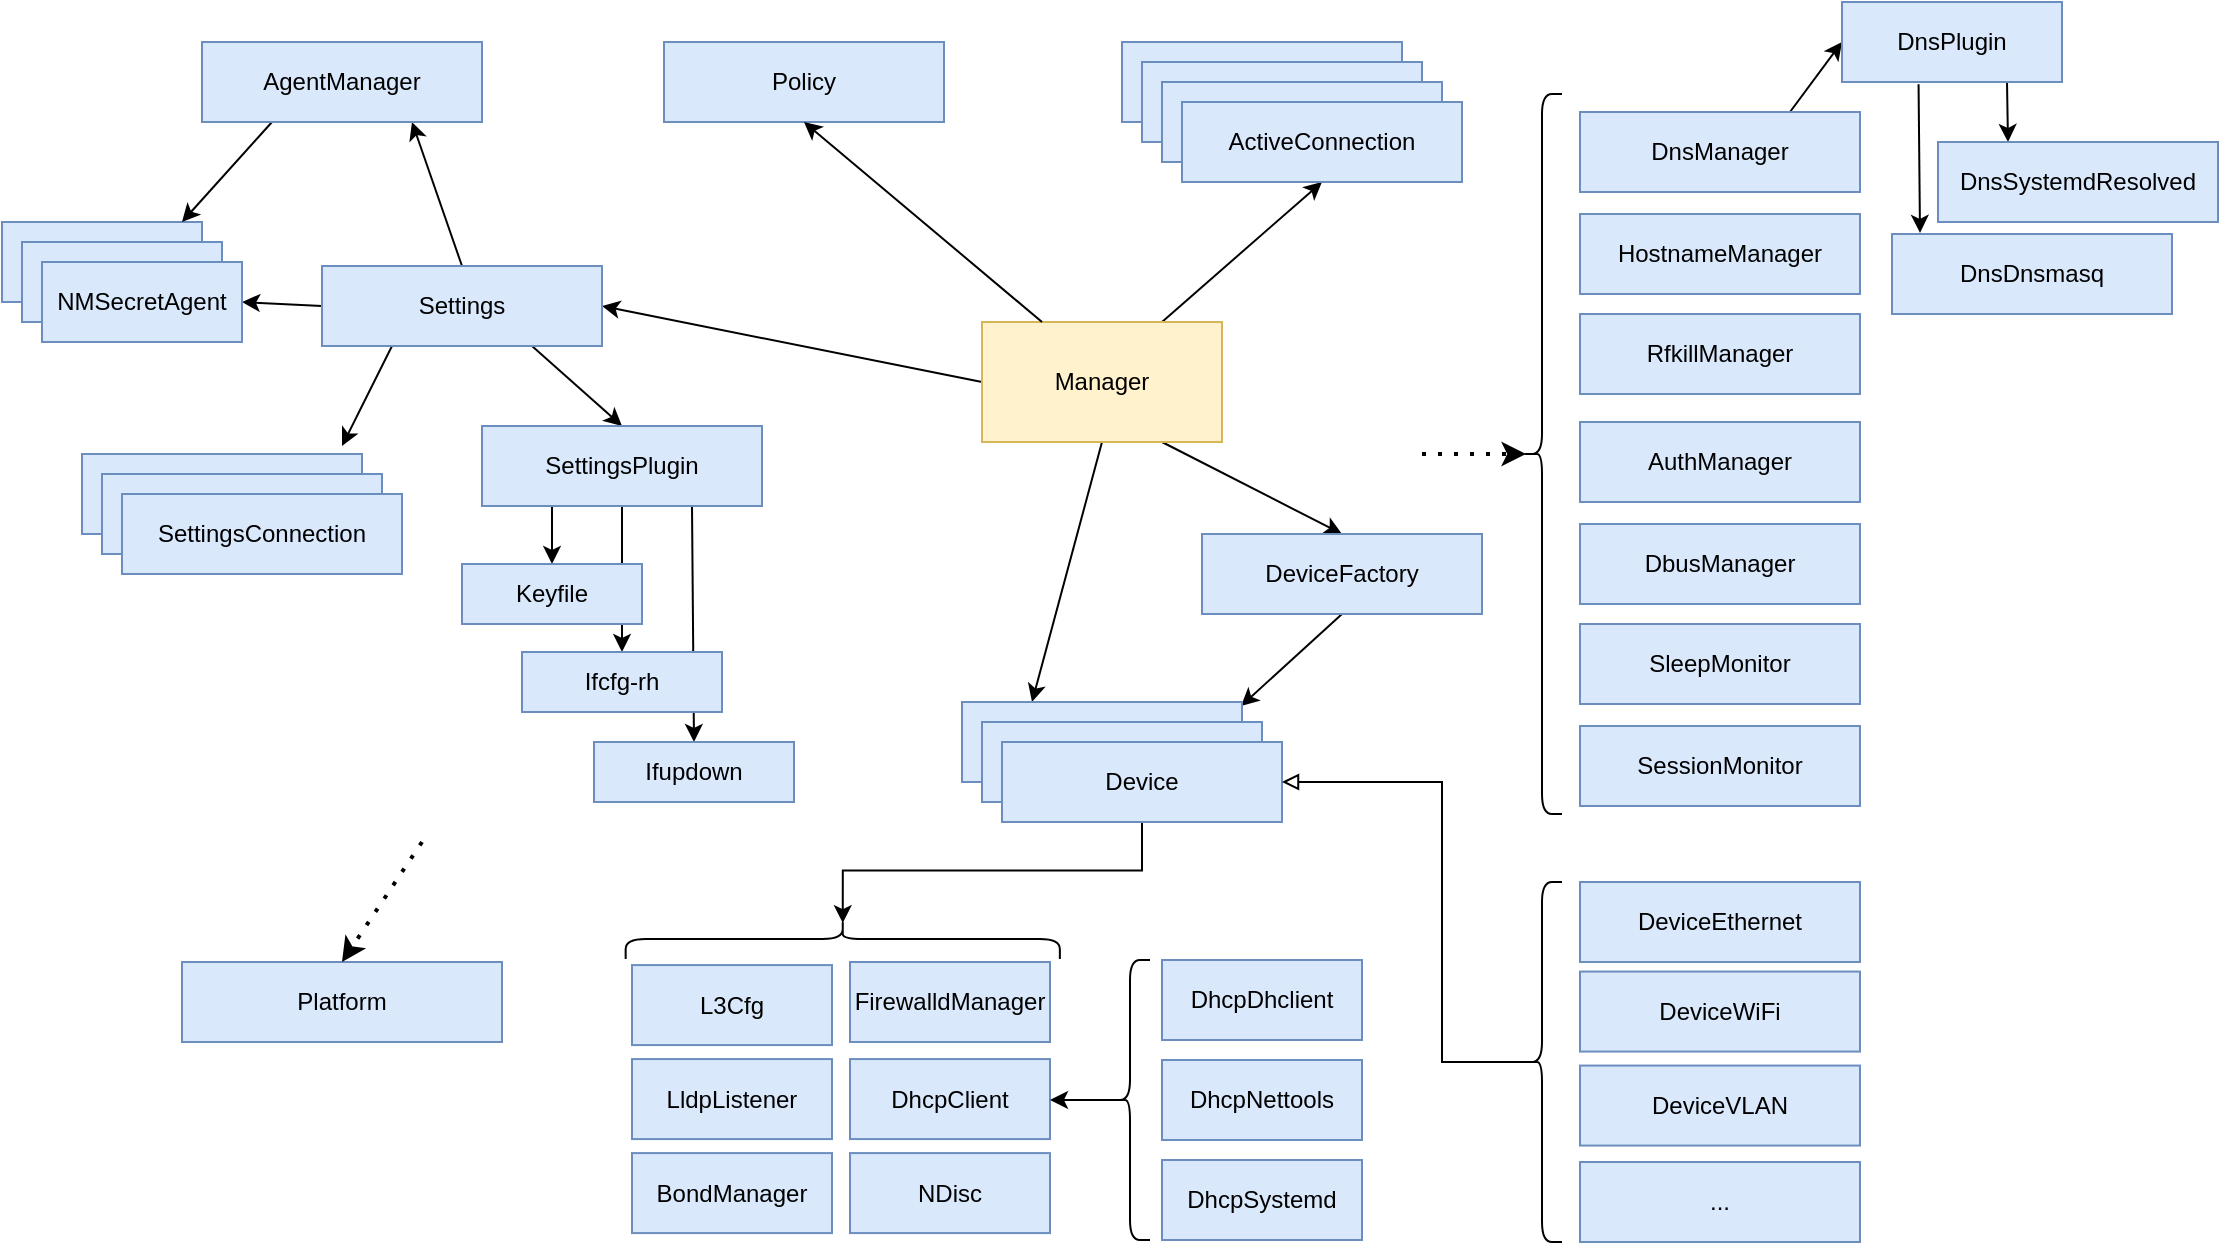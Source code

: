 <mxfile version="21.3.5" type="device">
  <diagram name="Page-1" id="k2zOC9XmYpEz0HNFKLcK">
    <mxGraphModel dx="1499" dy="755" grid="1" gridSize="10" guides="1" tooltips="1" connect="1" arrows="1" fold="1" page="1" pageScale="1" pageWidth="1169" pageHeight="1654" math="0" shadow="0">
      <root>
        <mxCell id="0" />
        <mxCell id="1" parent="0" />
        <mxCell id="iPdrRtlw78q6A_erutjM-63" style="rounded=0;orthogonalLoop=1;jettySize=auto;html=1;exitX=0;exitY=0.5;exitDx=0;exitDy=0;entryX=1;entryY=0.5;entryDx=0;entryDy=0;" parent="1" source="iPdrRtlw78q6A_erutjM-1" target="iPdrRtlw78q6A_erutjM-6" edge="1">
          <mxGeometry relative="1" as="geometry" />
        </mxCell>
        <mxCell id="iPdrRtlw78q6A_erutjM-65" style="rounded=0;orthogonalLoop=1;jettySize=auto;html=1;exitX=0.5;exitY=1;exitDx=0;exitDy=0;entryX=0.25;entryY=0;entryDx=0;entryDy=0;" parent="1" source="iPdrRtlw78q6A_erutjM-1" target="iPdrRtlw78q6A_erutjM-56" edge="1">
          <mxGeometry relative="1" as="geometry">
            <mxPoint x="865" y="650" as="targetPoint" />
          </mxGeometry>
        </mxCell>
        <mxCell id="iPdrRtlw78q6A_erutjM-67" style="rounded=0;orthogonalLoop=1;jettySize=auto;html=1;exitX=0.75;exitY=0;exitDx=0;exitDy=0;entryX=0.5;entryY=1;entryDx=0;entryDy=0;" parent="1" source="iPdrRtlw78q6A_erutjM-1" target="iPdrRtlw78q6A_erutjM-20" edge="1">
          <mxGeometry relative="1" as="geometry" />
        </mxCell>
        <mxCell id="iPdrRtlw78q6A_erutjM-68" style="rounded=0;orthogonalLoop=1;jettySize=auto;html=1;exitX=0.75;exitY=1;exitDx=0;exitDy=0;entryX=0.5;entryY=0;entryDx=0;entryDy=0;" parent="1" source="iPdrRtlw78q6A_erutjM-1" target="iPdrRtlw78q6A_erutjM-42" edge="1">
          <mxGeometry relative="1" as="geometry" />
        </mxCell>
        <mxCell id="iPdrRtlw78q6A_erutjM-1" value="Manager" style="rounded=0;whiteSpace=wrap;html=1;fillColor=#fff2cc;strokeColor=#d6b656;" parent="1" vertex="1">
          <mxGeometry x="760" y="420" width="120" height="60" as="geometry" />
        </mxCell>
        <mxCell id="iPdrRtlw78q6A_erutjM-70" style="rounded=0;orthogonalLoop=1;jettySize=auto;html=1;exitX=0.75;exitY=1;exitDx=0;exitDy=0;entryX=0.5;entryY=0;entryDx=0;entryDy=0;" parent="1" source="iPdrRtlw78q6A_erutjM-6" target="iPdrRtlw78q6A_erutjM-45" edge="1">
          <mxGeometry relative="1" as="geometry" />
        </mxCell>
        <mxCell id="iPdrRtlw78q6A_erutjM-77" style="rounded=0;orthogonalLoop=1;jettySize=auto;html=1;exitX=0.25;exitY=1;exitDx=0;exitDy=0;entryX=1;entryY=0;entryDx=0;entryDy=0;" parent="1" source="iPdrRtlw78q6A_erutjM-6" edge="1">
          <mxGeometry relative="1" as="geometry">
            <mxPoint x="440" y="482" as="targetPoint" />
          </mxGeometry>
        </mxCell>
        <mxCell id="iPdrRtlw78q6A_erutjM-95" style="rounded=0;orthogonalLoop=1;jettySize=auto;html=1;exitX=0;exitY=0.5;exitDx=0;exitDy=0;entryX=1;entryY=0.5;entryDx=0;entryDy=0;" parent="1" source="iPdrRtlw78q6A_erutjM-6" target="iPdrRtlw78q6A_erutjM-92" edge="1">
          <mxGeometry relative="1" as="geometry" />
        </mxCell>
        <mxCell id="QsOSWD6k7liXDyBiQe3i-2" style="rounded=0;orthogonalLoop=1;jettySize=auto;html=1;exitX=0.5;exitY=0;exitDx=0;exitDy=0;entryX=0.75;entryY=1;entryDx=0;entryDy=0;" parent="1" source="iPdrRtlw78q6A_erutjM-6" target="QsOSWD6k7liXDyBiQe3i-1" edge="1">
          <mxGeometry relative="1" as="geometry">
            <mxPoint x="480" y="370" as="targetPoint" />
          </mxGeometry>
        </mxCell>
        <mxCell id="iPdrRtlw78q6A_erutjM-6" value="Settings" style="rounded=0;whiteSpace=wrap;html=1;fillColor=#dae8fc;strokeColor=#6c8ebf;" parent="1" vertex="1">
          <mxGeometry x="430" y="392" width="140" height="40" as="geometry" />
        </mxCell>
        <mxCell id="iPdrRtlw78q6A_erutjM-9" value="SettingsConnection" style="rounded=0;whiteSpace=wrap;html=1;fillColor=#dae8fc;strokeColor=#6c8ebf;" parent="1" vertex="1">
          <mxGeometry x="310" y="486" width="140" height="40" as="geometry" />
        </mxCell>
        <mxCell id="iPdrRtlw78q6A_erutjM-10" value="SettingsConnection" style="rounded=0;whiteSpace=wrap;html=1;fillColor=#dae8fc;strokeColor=#6c8ebf;" parent="1" vertex="1">
          <mxGeometry x="320" y="496" width="140" height="40" as="geometry" />
        </mxCell>
        <mxCell id="iPdrRtlw78q6A_erutjM-11" value="SettingsConnection" style="rounded=0;whiteSpace=wrap;html=1;fillColor=#dae8fc;strokeColor=#6c8ebf;" parent="1" vertex="1">
          <mxGeometry x="330" y="506" width="140" height="40" as="geometry" />
        </mxCell>
        <mxCell id="iPdrRtlw78q6A_erutjM-14" value="&lt;div&gt;Policy&lt;/div&gt;" style="rounded=0;whiteSpace=wrap;html=1;fillColor=#dae8fc;strokeColor=#6c8ebf;" parent="1" vertex="1">
          <mxGeometry x="601" y="280" width="140" height="40" as="geometry" />
        </mxCell>
        <mxCell id="iPdrRtlw78q6A_erutjM-15" value="Platform" style="rounded=0;whiteSpace=wrap;html=1;fillColor=#dae8fc;strokeColor=#6c8ebf;" parent="1" vertex="1">
          <mxGeometry x="360" y="740" width="160" height="40" as="geometry" />
        </mxCell>
        <mxCell id="iPdrRtlw78q6A_erutjM-17" value="ActiveConnection" style="rounded=0;whiteSpace=wrap;html=1;fillColor=#dae8fc;strokeColor=#6c8ebf;" parent="1" vertex="1">
          <mxGeometry x="830" y="280" width="140" height="40" as="geometry" />
        </mxCell>
        <mxCell id="iPdrRtlw78q6A_erutjM-18" value="ActiveConnection" style="rounded=0;whiteSpace=wrap;html=1;fillColor=#dae8fc;strokeColor=#6c8ebf;" parent="1" vertex="1">
          <mxGeometry x="840" y="290" width="140" height="40" as="geometry" />
        </mxCell>
        <mxCell id="iPdrRtlw78q6A_erutjM-19" value="ActiveConnection" style="rounded=0;whiteSpace=wrap;html=1;fillColor=#dae8fc;strokeColor=#6c8ebf;" parent="1" vertex="1">
          <mxGeometry x="850" y="300" width="140" height="40" as="geometry" />
        </mxCell>
        <mxCell id="iPdrRtlw78q6A_erutjM-20" value="ActiveConnection" style="rounded=0;whiteSpace=wrap;html=1;fillColor=#dae8fc;strokeColor=#6c8ebf;" parent="1" vertex="1">
          <mxGeometry x="860" y="310" width="140" height="40" as="geometry" />
        </mxCell>
        <mxCell id="iPdrRtlw78q6A_erutjM-82" style="rounded=0;orthogonalLoop=1;jettySize=auto;html=1;exitX=0.75;exitY=1;exitDx=0;exitDy=0;entryX=0.25;entryY=0;entryDx=0;entryDy=0;" parent="1" source="xCeQDJBRfkX65UmuQ1iu-15" target="iPdrRtlw78q6A_erutjM-49" edge="1">
          <mxGeometry relative="1" as="geometry" />
        </mxCell>
        <mxCell id="iPdrRtlw78q6A_erutjM-84" style="rounded=0;orthogonalLoop=1;jettySize=auto;html=1;exitX=0.348;exitY=1.029;exitDx=0;exitDy=0;entryX=0.1;entryY=-0.014;entryDx=0;entryDy=0;entryPerimeter=0;exitPerimeter=0;" parent="1" source="xCeQDJBRfkX65UmuQ1iu-15" target="iPdrRtlw78q6A_erutjM-50" edge="1">
          <mxGeometry relative="1" as="geometry">
            <mxPoint x="1230" y="300" as="sourcePoint" />
            <mxPoint x="1231.94" y="378" as="targetPoint" />
          </mxGeometry>
        </mxCell>
        <mxCell id="xCeQDJBRfkX65UmuQ1iu-19" style="rounded=0;orthogonalLoop=1;jettySize=auto;html=1;exitX=0.75;exitY=0;exitDx=0;exitDy=0;entryX=0;entryY=0.5;entryDx=0;entryDy=0;" edge="1" parent="1" source="iPdrRtlw78q6A_erutjM-30" target="xCeQDJBRfkX65UmuQ1iu-15">
          <mxGeometry relative="1" as="geometry" />
        </mxCell>
        <mxCell id="iPdrRtlw78q6A_erutjM-30" value="DnsManager" style="rounded=0;whiteSpace=wrap;html=1;fillColor=#dae8fc;strokeColor=#6c8ebf;" parent="1" vertex="1">
          <mxGeometry x="1059" y="315" width="140" height="40" as="geometry" />
        </mxCell>
        <mxCell id="iPdrRtlw78q6A_erutjM-31" value="HostnameManager" style="rounded=0;whiteSpace=wrap;html=1;fillColor=#dae8fc;strokeColor=#6c8ebf;" parent="1" vertex="1">
          <mxGeometry x="1059" y="366" width="140" height="40" as="geometry" />
        </mxCell>
        <mxCell id="iPdrRtlw78q6A_erutjM-32" value="&lt;div&gt;FirewalldManager&lt;/div&gt;" style="rounded=0;whiteSpace=wrap;html=1;fillColor=#dae8fc;strokeColor=#6c8ebf;" parent="1" vertex="1">
          <mxGeometry x="694" y="740.0" width="100" height="40" as="geometry" />
        </mxCell>
        <mxCell id="iPdrRtlw78q6A_erutjM-34" value="SleepMonitor" style="rounded=0;whiteSpace=wrap;html=1;fillColor=#dae8fc;strokeColor=#6c8ebf;" parent="1" vertex="1">
          <mxGeometry x="1059" y="571" width="140" height="40" as="geometry" />
        </mxCell>
        <mxCell id="iPdrRtlw78q6A_erutjM-35" value="SessionMonitor" style="rounded=0;whiteSpace=wrap;html=1;fillColor=#dae8fc;strokeColor=#6c8ebf;" parent="1" vertex="1">
          <mxGeometry x="1059" y="622" width="140" height="40" as="geometry" />
        </mxCell>
        <mxCell id="iPdrRtlw78q6A_erutjM-36" value="&lt;div&gt;RfkillManager&lt;/div&gt;" style="rounded=0;whiteSpace=wrap;html=1;fillColor=#dae8fc;strokeColor=#6c8ebf;" parent="1" vertex="1">
          <mxGeometry x="1059" y="416" width="140" height="40" as="geometry" />
        </mxCell>
        <mxCell id="iPdrRtlw78q6A_erutjM-38" value="AuthManager" style="rounded=0;whiteSpace=wrap;html=1;fillColor=#dae8fc;strokeColor=#6c8ebf;" parent="1" vertex="1">
          <mxGeometry x="1059" y="470" width="140" height="40" as="geometry" />
        </mxCell>
        <mxCell id="iPdrRtlw78q6A_erutjM-39" value="DbusManager" style="rounded=0;whiteSpace=wrap;html=1;fillColor=#dae8fc;strokeColor=#6c8ebf;" parent="1" vertex="1">
          <mxGeometry x="1059" y="521" width="140" height="40" as="geometry" />
        </mxCell>
        <mxCell id="iPdrRtlw78q6A_erutjM-69" style="rounded=0;orthogonalLoop=1;jettySize=auto;html=1;exitX=0.5;exitY=1;exitDx=0;exitDy=0;entryX=0.925;entryY=-0.075;entryDx=0;entryDy=0;entryPerimeter=0;" parent="1" source="iPdrRtlw78q6A_erutjM-42" edge="1">
          <mxGeometry relative="1" as="geometry">
            <mxPoint x="889.5" y="612" as="targetPoint" />
          </mxGeometry>
        </mxCell>
        <mxCell id="iPdrRtlw78q6A_erutjM-42" value="DeviceFactory" style="rounded=0;whiteSpace=wrap;html=1;fillColor=#dae8fc;strokeColor=#6c8ebf;" parent="1" vertex="1">
          <mxGeometry x="870" y="526" width="140" height="40" as="geometry" />
        </mxCell>
        <mxCell id="iPdrRtlw78q6A_erutjM-43" value="DhcpClient" style="rounded=0;whiteSpace=wrap;html=1;fillColor=#dae8fc;strokeColor=#6c8ebf;" parent="1" vertex="1">
          <mxGeometry x="694" y="788.54" width="100" height="40" as="geometry" />
        </mxCell>
        <mxCell id="iPdrRtlw78q6A_erutjM-44" value="&lt;div&gt;L3Cfg&lt;/div&gt;" style="rounded=0;whiteSpace=wrap;html=1;fillColor=#dae8fc;strokeColor=#6c8ebf;" parent="1" vertex="1">
          <mxGeometry x="585" y="741.54" width="100" height="40" as="geometry" />
        </mxCell>
        <mxCell id="iPdrRtlw78q6A_erutjM-71" style="rounded=0;orthogonalLoop=1;jettySize=auto;html=1;exitX=0.25;exitY=1;exitDx=0;exitDy=0;entryX=0.5;entryY=0;entryDx=0;entryDy=0;" parent="1" source="iPdrRtlw78q6A_erutjM-45" target="iPdrRtlw78q6A_erutjM-46" edge="1">
          <mxGeometry relative="1" as="geometry" />
        </mxCell>
        <mxCell id="iPdrRtlw78q6A_erutjM-72" style="rounded=0;orthogonalLoop=1;jettySize=auto;html=1;exitX=0.5;exitY=1;exitDx=0;exitDy=0;" parent="1" source="iPdrRtlw78q6A_erutjM-45" target="iPdrRtlw78q6A_erutjM-47" edge="1">
          <mxGeometry relative="1" as="geometry" />
        </mxCell>
        <mxCell id="iPdrRtlw78q6A_erutjM-73" style="rounded=0;orthogonalLoop=1;jettySize=auto;html=1;exitX=0.75;exitY=1;exitDx=0;exitDy=0;entryX=0.5;entryY=0;entryDx=0;entryDy=0;" parent="1" source="iPdrRtlw78q6A_erutjM-45" target="iPdrRtlw78q6A_erutjM-48" edge="1">
          <mxGeometry relative="1" as="geometry" />
        </mxCell>
        <mxCell id="iPdrRtlw78q6A_erutjM-45" value="SettingsPlugin" style="rounded=0;whiteSpace=wrap;html=1;fillColor=#dae8fc;strokeColor=#6c8ebf;" parent="1" vertex="1">
          <mxGeometry x="510" y="472" width="140" height="40" as="geometry" />
        </mxCell>
        <mxCell id="iPdrRtlw78q6A_erutjM-46" value="Keyfile" style="rounded=0;whiteSpace=wrap;html=1;fillColor=#dae8fc;strokeColor=#6c8ebf;" parent="1" vertex="1">
          <mxGeometry x="500" y="541" width="90" height="30" as="geometry" />
        </mxCell>
        <mxCell id="iPdrRtlw78q6A_erutjM-47" value="Ifcfg-rh" style="rounded=0;whiteSpace=wrap;html=1;fillColor=#dae8fc;strokeColor=#6c8ebf;" parent="1" vertex="1">
          <mxGeometry x="530" y="585" width="100" height="30" as="geometry" />
        </mxCell>
        <mxCell id="iPdrRtlw78q6A_erutjM-48" value="Ifupdown" style="rounded=0;whiteSpace=wrap;html=1;fillColor=#dae8fc;strokeColor=#6c8ebf;" parent="1" vertex="1">
          <mxGeometry x="566" y="630" width="100" height="30" as="geometry" />
        </mxCell>
        <mxCell id="iPdrRtlw78q6A_erutjM-49" value="DnsSystemdResolved" style="rounded=0;whiteSpace=wrap;html=1;fillColor=#dae8fc;strokeColor=#6c8ebf;" parent="1" vertex="1">
          <mxGeometry x="1238" y="330" width="140" height="40" as="geometry" />
        </mxCell>
        <mxCell id="iPdrRtlw78q6A_erutjM-50" value="DnsDnsmasq" style="rounded=0;whiteSpace=wrap;html=1;fillColor=#dae8fc;strokeColor=#6c8ebf;" parent="1" vertex="1">
          <mxGeometry x="1215" y="376" width="140" height="40" as="geometry" />
        </mxCell>
        <mxCell id="iPdrRtlw78q6A_erutjM-55" value="NDisc" style="rounded=0;whiteSpace=wrap;html=1;fillColor=#dae8fc;strokeColor=#6c8ebf;" parent="1" vertex="1">
          <mxGeometry x="694" y="835.54" width="100" height="40" as="geometry" />
        </mxCell>
        <mxCell id="iPdrRtlw78q6A_erutjM-56" value="&lt;div&gt;Device&lt;/div&gt;" style="rounded=0;whiteSpace=wrap;html=1;fillColor=#dae8fc;strokeColor=#6c8ebf;" parent="1" vertex="1">
          <mxGeometry x="750" y="610" width="140" height="40" as="geometry" />
        </mxCell>
        <mxCell id="iPdrRtlw78q6A_erutjM-57" value="&lt;div&gt;Device&lt;/div&gt;" style="rounded=0;whiteSpace=wrap;html=1;fillColor=#dae8fc;strokeColor=#6c8ebf;" parent="1" vertex="1">
          <mxGeometry x="760" y="620" width="140" height="40" as="geometry" />
        </mxCell>
        <mxCell id="iPdrRtlw78q6A_erutjM-80" style="edgeStyle=orthogonalEdgeStyle;rounded=0;orthogonalLoop=1;jettySize=auto;html=1;exitX=0.5;exitY=1;exitDx=0;exitDy=0;entryX=0.1;entryY=0.5;entryDx=0;entryDy=0;entryPerimeter=0;" parent="1" source="iPdrRtlw78q6A_erutjM-58" target="iPdrRtlw78q6A_erutjM-93" edge="1">
          <mxGeometry relative="1" as="geometry">
            <mxPoint x="930" y="740" as="targetPoint" />
          </mxGeometry>
        </mxCell>
        <mxCell id="iPdrRtlw78q6A_erutjM-58" value="&lt;div&gt;Device&lt;/div&gt;" style="rounded=0;whiteSpace=wrap;html=1;fillColor=#dae8fc;strokeColor=#6c8ebf;" parent="1" vertex="1">
          <mxGeometry x="770" y="630" width="140" height="40" as="geometry" />
        </mxCell>
        <mxCell id="iPdrRtlw78q6A_erutjM-62" value="" style="endArrow=none;html=1;rounded=0;entryX=0.25;entryY=0;entryDx=0;entryDy=0;exitX=0.5;exitY=1;exitDx=0;exitDy=0;endFill=0;startArrow=classic;startFill=1;" parent="1" source="iPdrRtlw78q6A_erutjM-14" target="iPdrRtlw78q6A_erutjM-1" edge="1">
          <mxGeometry width="50" height="50" relative="1" as="geometry">
            <mxPoint x="750" y="580" as="sourcePoint" />
            <mxPoint x="800" y="530" as="targetPoint" />
          </mxGeometry>
        </mxCell>
        <mxCell id="iPdrRtlw78q6A_erutjM-79" value="LldpListener" style="rounded=0;whiteSpace=wrap;html=1;fillColor=#dae8fc;strokeColor=#6c8ebf;" parent="1" vertex="1">
          <mxGeometry x="585" y="788.54" width="100" height="40" as="geometry" />
        </mxCell>
        <mxCell id="iPdrRtlw78q6A_erutjM-86" value="" style="shape=curlyBracket;whiteSpace=wrap;html=1;rounded=1;labelPosition=left;verticalLabelPosition=middle;align=right;verticalAlign=middle;" parent="1" vertex="1">
          <mxGeometry x="1030" y="306" width="20" height="360" as="geometry" />
        </mxCell>
        <mxCell id="iPdrRtlw78q6A_erutjM-88" value="BondManager" style="rounded=0;whiteSpace=wrap;html=1;fillColor=#dae8fc;strokeColor=#6c8ebf;" parent="1" vertex="1">
          <mxGeometry x="585" y="835.54" width="100" height="40" as="geometry" />
        </mxCell>
        <mxCell id="iPdrRtlw78q6A_erutjM-89" value="" style="rounded=0;whiteSpace=wrap;html=1;fillColor=#dae8fc;strokeColor=#6c8ebf;" parent="1" vertex="1">
          <mxGeometry x="270" y="370" width="100" height="40" as="geometry" />
        </mxCell>
        <mxCell id="iPdrRtlw78q6A_erutjM-91" value="" style="rounded=0;whiteSpace=wrap;html=1;fillColor=#dae8fc;strokeColor=#6c8ebf;" parent="1" vertex="1">
          <mxGeometry x="280" y="380" width="100" height="40" as="geometry" />
        </mxCell>
        <mxCell id="iPdrRtlw78q6A_erutjM-92" value="NMSecretAgent" style="rounded=0;whiteSpace=wrap;html=1;fillColor=#dae8fc;strokeColor=#6c8ebf;" parent="1" vertex="1">
          <mxGeometry x="290" y="390" width="100" height="40" as="geometry" />
        </mxCell>
        <mxCell id="iPdrRtlw78q6A_erutjM-93" value="" style="shape=curlyBracket;whiteSpace=wrap;html=1;rounded=1;flipH=1;labelPosition=right;verticalLabelPosition=middle;align=left;verticalAlign=middle;rotation=-90;" parent="1" vertex="1">
          <mxGeometry x="680.38" y="620" width="20" height="217.1" as="geometry" />
        </mxCell>
        <mxCell id="QsOSWD6k7liXDyBiQe3i-4" style="rounded=0;orthogonalLoop=1;jettySize=auto;html=1;exitX=0.25;exitY=1;exitDx=0;exitDy=0;entryX=0.9;entryY=0;entryDx=0;entryDy=0;entryPerimeter=0;" parent="1" source="QsOSWD6k7liXDyBiQe3i-1" target="iPdrRtlw78q6A_erutjM-89" edge="1">
          <mxGeometry relative="1" as="geometry" />
        </mxCell>
        <mxCell id="QsOSWD6k7liXDyBiQe3i-1" value="AgentManager" style="rounded=0;whiteSpace=wrap;html=1;fillColor=#dae8fc;strokeColor=#6c8ebf;" parent="1" vertex="1">
          <mxGeometry x="370" y="280" width="140" height="40" as="geometry" />
        </mxCell>
        <mxCell id="QsOSWD6k7liXDyBiQe3i-6" value="DeviceEthernet" style="rounded=0;whiteSpace=wrap;html=1;fillColor=#dae8fc;strokeColor=#6c8ebf;" parent="1" vertex="1">
          <mxGeometry x="1059" y="700" width="140" height="40" as="geometry" />
        </mxCell>
        <mxCell id="QsOSWD6k7liXDyBiQe3i-9" value="DeviceWiFi" style="rounded=0;whiteSpace=wrap;html=1;fillColor=#dae8fc;strokeColor=#6c8ebf;" parent="1" vertex="1">
          <mxGeometry x="1059" y="744.78" width="140" height="40" as="geometry" />
        </mxCell>
        <mxCell id="QsOSWD6k7liXDyBiQe3i-10" value="DeviceVLAN" style="rounded=0;whiteSpace=wrap;html=1;fillColor=#dae8fc;strokeColor=#6c8ebf;" parent="1" vertex="1">
          <mxGeometry x="1059" y="791.78" width="140" height="40" as="geometry" />
        </mxCell>
        <mxCell id="QsOSWD6k7liXDyBiQe3i-13" style="edgeStyle=orthogonalEdgeStyle;rounded=0;orthogonalLoop=1;jettySize=auto;html=1;exitX=0.1;exitY=0.5;exitDx=0;exitDy=0;exitPerimeter=0;entryX=1;entryY=0.5;entryDx=0;entryDy=0;endArrow=block;endFill=0;" parent="1" source="QsOSWD6k7liXDyBiQe3i-11" target="iPdrRtlw78q6A_erutjM-58" edge="1">
          <mxGeometry relative="1" as="geometry">
            <Array as="points">
              <mxPoint x="990" y="790" />
              <mxPoint x="990" y="650" />
            </Array>
          </mxGeometry>
        </mxCell>
        <mxCell id="QsOSWD6k7liXDyBiQe3i-11" value="" style="shape=curlyBracket;whiteSpace=wrap;html=1;rounded=1;labelPosition=left;verticalLabelPosition=middle;align=right;verticalAlign=middle;" parent="1" vertex="1">
          <mxGeometry x="1030" y="700" width="20" height="180" as="geometry" />
        </mxCell>
        <mxCell id="QsOSWD6k7liXDyBiQe3i-12" value="..." style="rounded=0;whiteSpace=wrap;html=1;fillColor=#dae8fc;strokeColor=#6c8ebf;" parent="1" vertex="1">
          <mxGeometry x="1059" y="840" width="140" height="40" as="geometry" />
        </mxCell>
        <mxCell id="xCeQDJBRfkX65UmuQ1iu-1" value="" style="endArrow=classic;dashed=1;html=1;dashPattern=1 3;strokeWidth=2;rounded=0;entryX=0.1;entryY=0.5;entryDx=0;entryDy=0;entryPerimeter=0;endFill=1;" edge="1" parent="1" target="iPdrRtlw78q6A_erutjM-86">
          <mxGeometry width="50" height="50" relative="1" as="geometry">
            <mxPoint x="980" y="486" as="sourcePoint" />
            <mxPoint x="820" y="530" as="targetPoint" />
          </mxGeometry>
        </mxCell>
        <mxCell id="xCeQDJBRfkX65UmuQ1iu-3" value="" style="endArrow=classic;dashed=1;html=1;dashPattern=1 3;strokeWidth=2;rounded=0;entryX=0.5;entryY=0;entryDx=0;entryDy=0;endFill=1;" edge="1" parent="1" target="iPdrRtlw78q6A_erutjM-15">
          <mxGeometry width="50" height="50" relative="1" as="geometry">
            <mxPoint x="480" y="680" as="sourcePoint" />
            <mxPoint x="820" y="530" as="targetPoint" />
          </mxGeometry>
        </mxCell>
        <mxCell id="xCeQDJBRfkX65UmuQ1iu-5" value="DhcpDhclient" style="rounded=0;whiteSpace=wrap;html=1;fillColor=#dae8fc;strokeColor=#6c8ebf;" vertex="1" parent="1">
          <mxGeometry x="850" y="739.0" width="100" height="40" as="geometry" />
        </mxCell>
        <mxCell id="xCeQDJBRfkX65UmuQ1iu-6" value="DhcpSystemd" style="rounded=0;whiteSpace=wrap;html=1;fillColor=#dae8fc;strokeColor=#6c8ebf;" vertex="1" parent="1">
          <mxGeometry x="850" y="839.0" width="100" height="40" as="geometry" />
        </mxCell>
        <mxCell id="xCeQDJBRfkX65UmuQ1iu-7" value="DhcpNettools" style="rounded=0;whiteSpace=wrap;html=1;fillColor=#dae8fc;strokeColor=#6c8ebf;" vertex="1" parent="1">
          <mxGeometry x="850" y="789" width="100" height="40" as="geometry" />
        </mxCell>
        <mxCell id="xCeQDJBRfkX65UmuQ1iu-18" style="edgeStyle=orthogonalEdgeStyle;rounded=0;orthogonalLoop=1;jettySize=auto;html=1;exitX=0.1;exitY=0.5;exitDx=0;exitDy=0;exitPerimeter=0;entryX=1;entryY=0.5;entryDx=0;entryDy=0;" edge="1" parent="1" source="xCeQDJBRfkX65UmuQ1iu-13" target="iPdrRtlw78q6A_erutjM-43">
          <mxGeometry relative="1" as="geometry" />
        </mxCell>
        <mxCell id="xCeQDJBRfkX65UmuQ1iu-13" value="" style="shape=curlyBracket;whiteSpace=wrap;html=1;rounded=1;labelPosition=left;verticalLabelPosition=middle;align=right;verticalAlign=middle;" vertex="1" parent="1">
          <mxGeometry x="824" y="739" width="20" height="140" as="geometry" />
        </mxCell>
        <mxCell id="xCeQDJBRfkX65UmuQ1iu-15" value="DnsPlugin" style="rounded=0;whiteSpace=wrap;html=1;fillColor=#dae8fc;strokeColor=#6c8ebf;" vertex="1" parent="1">
          <mxGeometry x="1190" y="260" width="110" height="40" as="geometry" />
        </mxCell>
      </root>
    </mxGraphModel>
  </diagram>
</mxfile>
